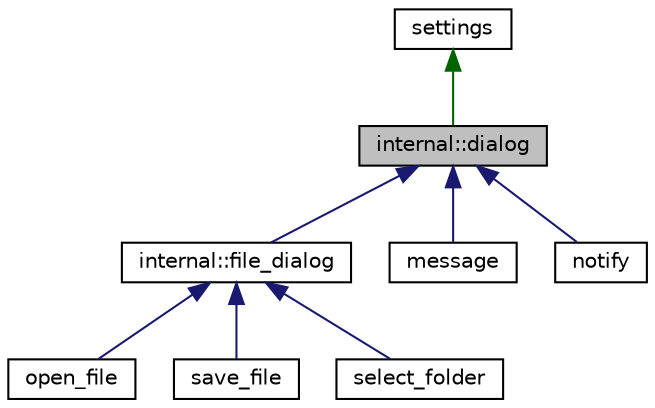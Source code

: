 digraph "internal::dialog"
{
 // LATEX_PDF_SIZE
  edge [fontname="Helvetica",fontsize="10",labelfontname="Helvetica",labelfontsize="10"];
  node [fontname="Helvetica",fontsize="10",shape=record];
  Node1 [label="internal::dialog",height=0.2,width=0.4,color="black", fillcolor="grey75", style="filled", fontcolor="black",tooltip=" "];
  Node2 -> Node1 [dir="back",color="darkgreen",fontsize="10",style="solid",fontname="Helvetica"];
  Node2 [label="settings",height=0.2,width=0.4,color="black", fillcolor="white", style="filled",URL="$classsettings.html",tooltip=" "];
  Node1 -> Node3 [dir="back",color="midnightblue",fontsize="10",style="solid",fontname="Helvetica"];
  Node3 [label="internal::file_dialog",height=0.2,width=0.4,color="black", fillcolor="white", style="filled",URL="$classinternal_1_1file__dialog.html",tooltip=" "];
  Node3 -> Node4 [dir="back",color="midnightblue",fontsize="10",style="solid",fontname="Helvetica"];
  Node4 [label="open_file",height=0.2,width=0.4,color="black", fillcolor="white", style="filled",URL="$classopen__file.html",tooltip=" "];
  Node3 -> Node5 [dir="back",color="midnightblue",fontsize="10",style="solid",fontname="Helvetica"];
  Node5 [label="save_file",height=0.2,width=0.4,color="black", fillcolor="white", style="filled",URL="$classsave__file.html",tooltip=" "];
  Node3 -> Node6 [dir="back",color="midnightblue",fontsize="10",style="solid",fontname="Helvetica"];
  Node6 [label="select_folder",height=0.2,width=0.4,color="black", fillcolor="white", style="filled",URL="$classselect__folder.html",tooltip=" "];
  Node1 -> Node7 [dir="back",color="midnightblue",fontsize="10",style="solid",fontname="Helvetica"];
  Node7 [label="message",height=0.2,width=0.4,color="black", fillcolor="white", style="filled",URL="$classmessage.html",tooltip=" "];
  Node1 -> Node8 [dir="back",color="midnightblue",fontsize="10",style="solid",fontname="Helvetica"];
  Node8 [label="notify",height=0.2,width=0.4,color="black", fillcolor="white", style="filled",URL="$classnotify.html",tooltip=" "];
}
